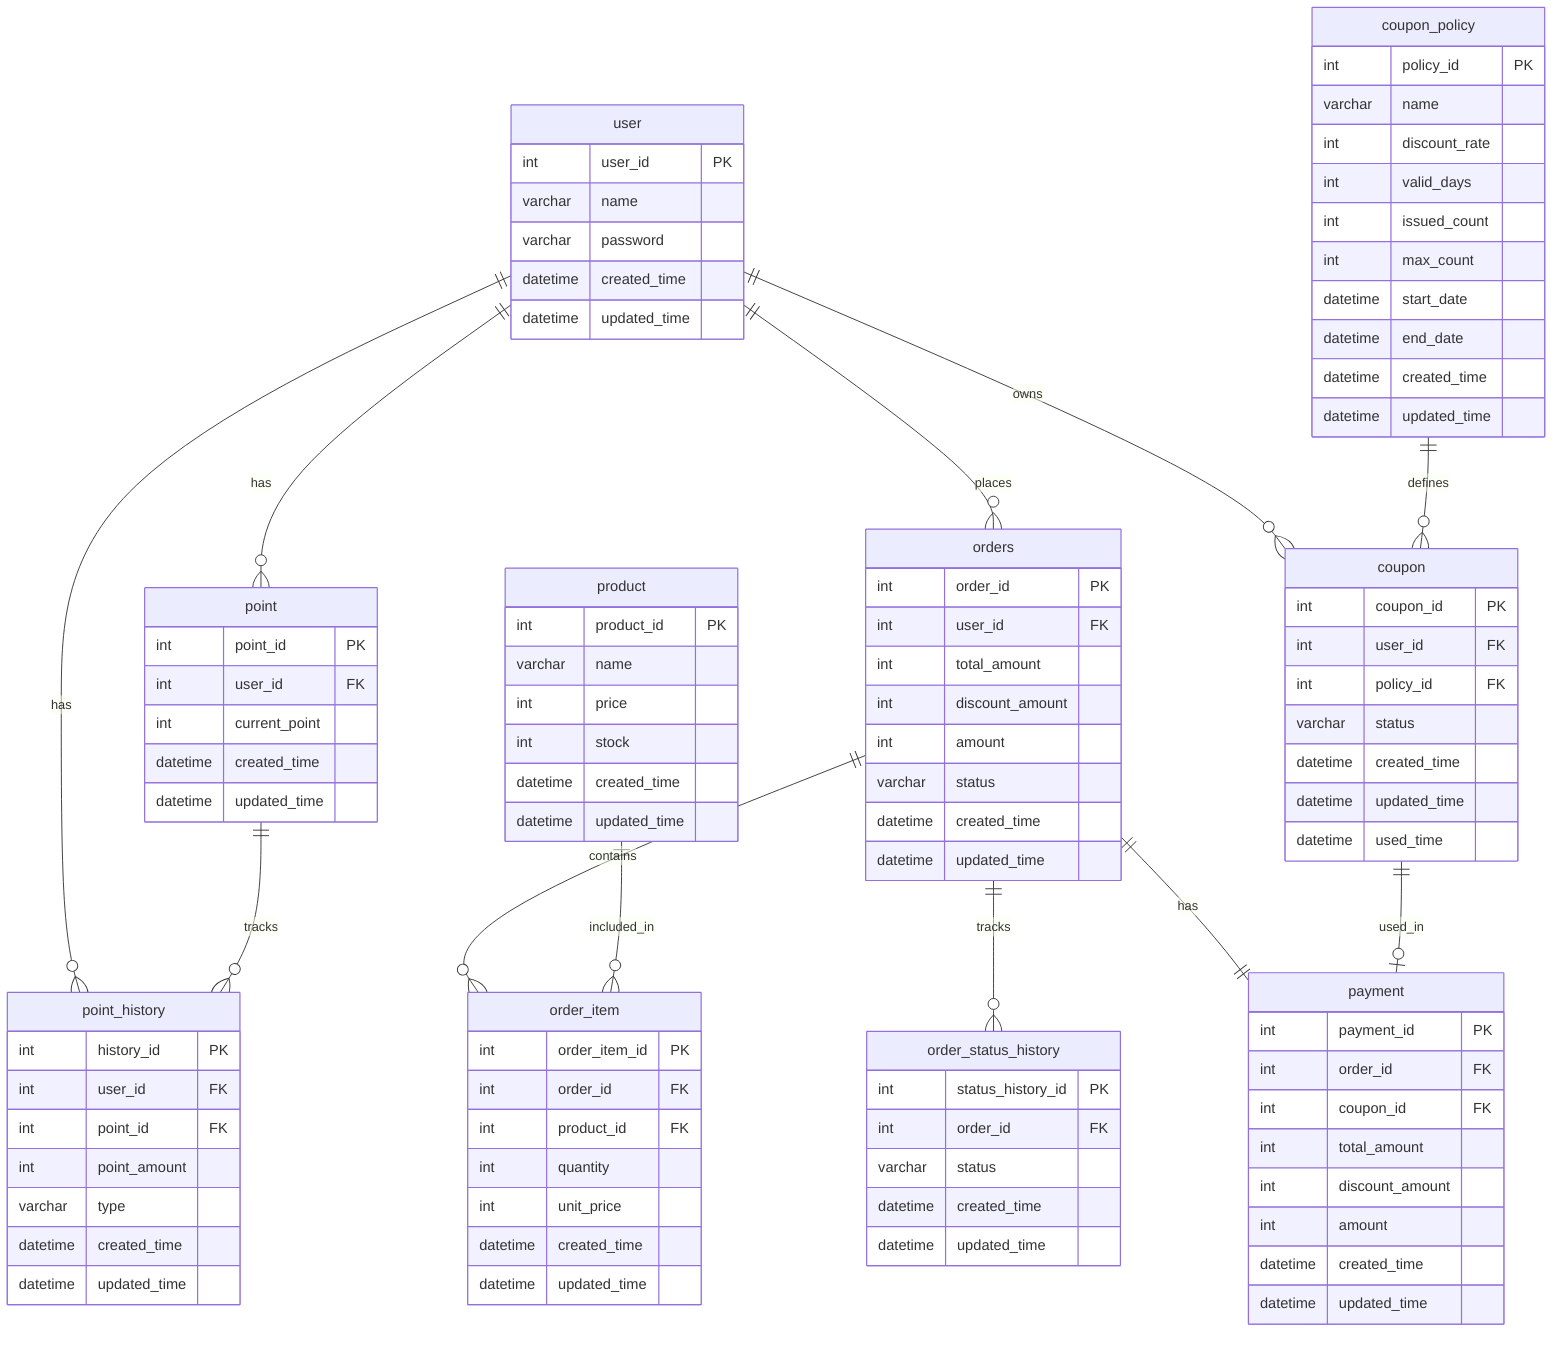 erDiagram
    user {
        int user_id PK
        varchar name
        varchar password
        datetime created_time
        datetime updated_time
    }

    point {
        int point_id PK
        int user_id FK
        int current_point
        datetime created_time
        datetime updated_time
    }

    point_history {
        int history_id PK
        int user_id FK
        int point_id FK
        int point_amount
        varchar type
        datetime created_time
        datetime updated_time
    }

    product {
        int product_id PK
        varchar name
        int price
        int stock
        datetime created_time
        datetime updated_time
    }

    orders {
        int order_id PK
        int user_id FK
        int total_amount
        int discount_amount
        int amount
        varchar status
        datetime created_time
        datetime updated_time
    }

    order_item {
        int order_item_id PK
        int order_id FK
        int product_id FK
        int quantity
        int unit_price
        datetime created_time
        datetime updated_time
    }

    order_status_history {
        int status_history_id PK
        int order_id FK
        varchar status
        datetime created_time
        datetime updated_time
    }

    payment {
        int payment_id PK
        int order_id FK
        int coupon_id FK
        int total_amount
        int discount_amount
        int amount
        datetime created_time
        datetime updated_time
    }

    coupon_policy {
        int policy_id PK
        varchar name
        int discount_rate
        int valid_days
        int issued_count
        int max_count
        datetime start_date
        datetime end_date
        datetime created_time
        datetime updated_time
    }

    coupon {
        int coupon_id PK
        int user_id FK
        int policy_id FK
        varchar status
        datetime created_time
        datetime updated_time
        datetime used_time
    }

    %% User relationships
    user ||--o{ point : "has"
    user ||--o{ point_history : "has"
    user ||--o{ orders : "places"
    user ||--o{ coupon : "owns"

    %% Point relationships
    point ||--o{ point_history : "tracks"

    %% Order relationships
    orders ||--o{ order_item : "contains"
    orders ||--o{ order_status_history : "tracks"
    orders ||--|| payment : "has"

    %% Product relationships
    product ||--o{ order_item : "included_in"

    %% Coupon relationships
    coupon_policy ||--o{ coupon : "defines"
    coupon ||--o| payment : "used_in"